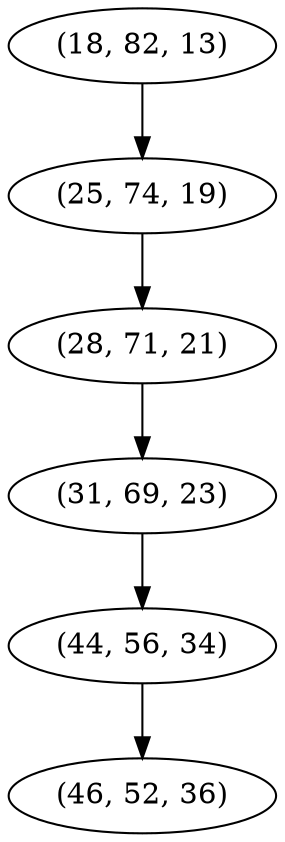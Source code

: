 digraph tree {
    "(18, 82, 13)";
    "(25, 74, 19)";
    "(28, 71, 21)";
    "(31, 69, 23)";
    "(44, 56, 34)";
    "(46, 52, 36)";
    "(18, 82, 13)" -> "(25, 74, 19)";
    "(25, 74, 19)" -> "(28, 71, 21)";
    "(28, 71, 21)" -> "(31, 69, 23)";
    "(31, 69, 23)" -> "(44, 56, 34)";
    "(44, 56, 34)" -> "(46, 52, 36)";
}
